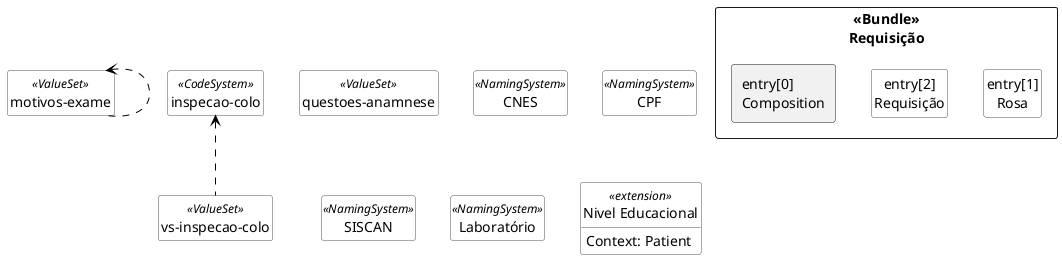 @startuml fhir

hide circle
hide methods
hide empty members

skinparam class {
    BackgroundColor White
    ArrowColor Black
    BorderColor #505050
}

class "inspecao-colo" as InspecaoColo <<CodeSystem>> {}
class "motivos-exame" as MotivoExame <<CodeSystem>> {}
class "vs-inspecao-colo" as VsInspecaoColo <<ValueSet>> {}
class "motivo-exame" as MotivoExame <<ValueSet>> {}
class "questoes-anamnese" as QuestoesAnamnese <<ValueSet>> {}

VsInspecaoColo .up.> InspecaoColo
MotivoExame .up.> MotivoExame

class CNES <<NamingSystem>> {}
class CPF <<NamingSystem>> {}
class "SISCAN" as SiscanProtocolo <<NamingSystem>> {}
class "Laboratório" as Laboratorio <<NamingSystem>> {}

class "Nivel Educacional" as NivelEducacional <<extension>> {
    Context: Patient
}

package "<<Bundle>>\nRequisição" as Bundle <<Rectangle>> {
    package "entry[0]\nComposition" as Composition <<Rectangle>> {

    }

    class "entry[1]\nRosa" as paciente {}
    class "entry[2]\nRequisição" as requisicao {}
}


@enduml